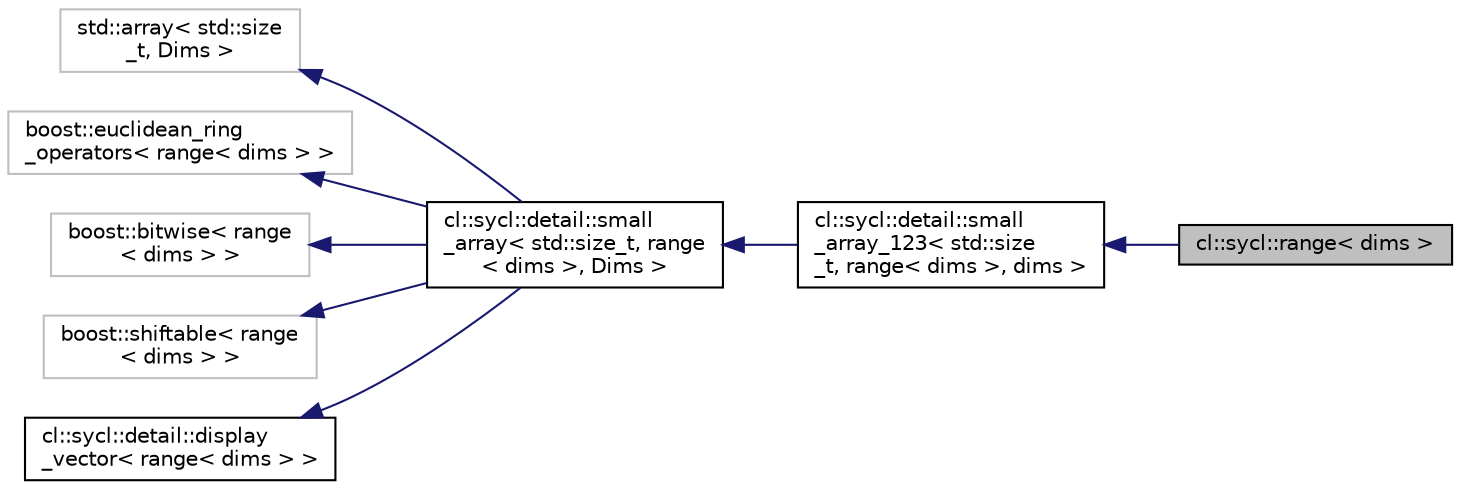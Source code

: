 digraph "cl::sycl::range&lt; dims &gt;"
{
 // INTERACTIVE_SVG=YES
  bgcolor="transparent";
  edge [fontname="Helvetica",fontsize="10",labelfontname="Helvetica",labelfontsize="10"];
  node [fontname="Helvetica",fontsize="10",shape=record];
  rankdir="LR";
  Node1 [label="cl::sycl::range\< dims \>",height=0.2,width=0.4,color="black", fillcolor="grey75", style="filled", fontcolor="black"];
  Node2 -> Node1 [dir="back",color="midnightblue",fontsize="10",style="solid",fontname="Helvetica"];
  Node2 [label="cl::sycl::detail::small\l_array_123\< std::size\l_t, range\< dims \>, dims \>",height=0.2,width=0.4,color="black",URL="$group__helpers.html"];
  Node3 -> Node2 [dir="back",color="midnightblue",fontsize="10",style="solid",fontname="Helvetica"];
  Node3 [label="cl::sycl::detail::small\l_array\< std::size_t, range\l\< dims \>, Dims \>",height=0.2,width=0.4,color="black",URL="$group__helpers.html"];
  Node4 -> Node3 [dir="back",color="midnightblue",fontsize="10",style="solid",fontname="Helvetica"];
  Node4 [label="std::array\< std::size\l_t, Dims \>",height=0.2,width=0.4,color="grey75"];
  Node5 -> Node3 [dir="back",color="midnightblue",fontsize="10",style="solid",fontname="Helvetica"];
  Node5 [label="boost::euclidean_ring\l_operators\< range\< dims \> \>",height=0.2,width=0.4,color="grey75"];
  Node6 -> Node3 [dir="back",color="midnightblue",fontsize="10",style="solid",fontname="Helvetica"];
  Node6 [label="boost::bitwise\< range\l\< dims \> \>",height=0.2,width=0.4,color="grey75"];
  Node7 -> Node3 [dir="back",color="midnightblue",fontsize="10",style="solid",fontname="Helvetica"];
  Node7 [label="boost::shiftable\< range\l\< dims \> \>",height=0.2,width=0.4,color="grey75"];
  Node8 -> Node3 [dir="back",color="midnightblue",fontsize="10",style="solid",fontname="Helvetica"];
  Node8 [label="cl::sycl::detail::display\l_vector\< range\< dims \> \>",height=0.2,width=0.4,color="black",URL="$group__debug__trace.html"];
}
